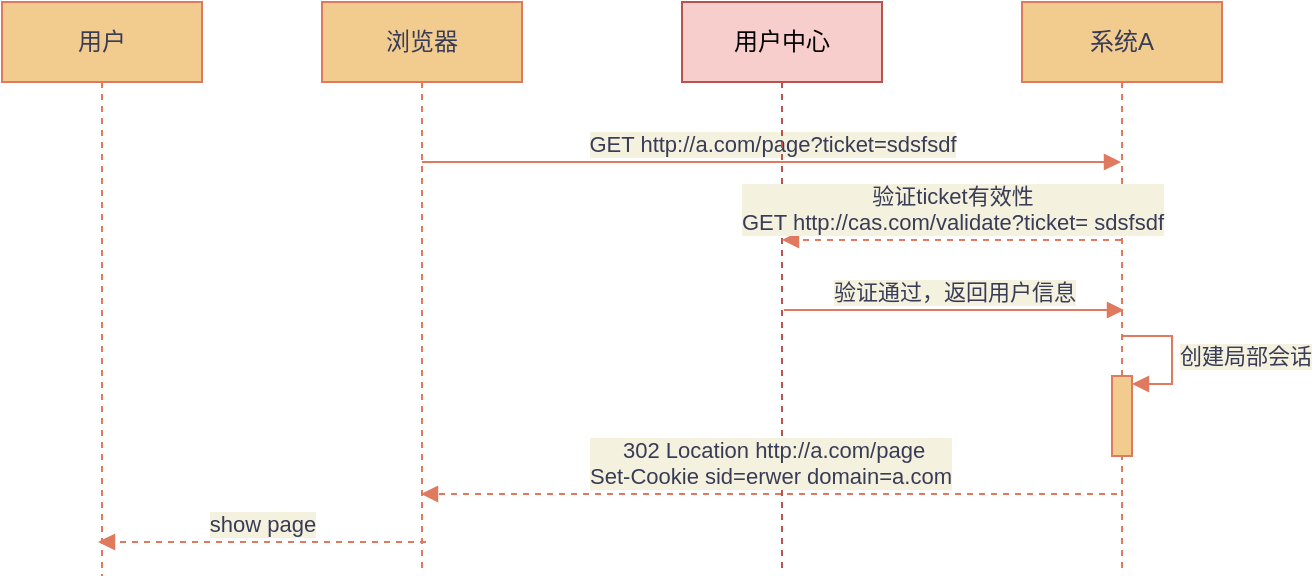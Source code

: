 <mxfile version="13.6.2" type="github">
  <diagram id="9yGuTlsZ8Y7SOnh658ti" name="第 1 页">
    <mxGraphModel dx="1398" dy="497" grid="0" gridSize="10" guides="1" tooltips="1" connect="1" arrows="1" fold="1" page="0" pageScale="1" pageWidth="827" pageHeight="1169" background="none" math="0" shadow="0">
      <root>
        <mxCell id="0" />
        <mxCell id="1" parent="0" />
        <mxCell id="cOHTzzDG18c5NZVRI5Rh-1" value="用户" style="shape=umlLifeline;perimeter=lifelinePerimeter;whiteSpace=wrap;html=1;container=1;collapsible=0;recursiveResize=0;outlineConnect=0;fillColor=#F2CC8F;strokeColor=#E07A5F;fontColor=#393C56;" parent="1" vertex="1">
          <mxGeometry x="78" y="113" width="100" height="287" as="geometry" />
        </mxCell>
        <mxCell id="cOHTzzDG18c5NZVRI5Rh-5" value="浏览器" style="shape=umlLifeline;perimeter=lifelinePerimeter;whiteSpace=wrap;html=1;container=1;collapsible=0;recursiveResize=0;outlineConnect=0;fillColor=#F2CC8F;strokeColor=#E07A5F;fontColor=#393C56;" parent="1" vertex="1">
          <mxGeometry x="238" y="113" width="100" height="284" as="geometry" />
        </mxCell>
        <mxCell id="cOHTzzDG18c5NZVRI5Rh-11" value="GET http://a.com/page?ticket=sdsfsdf" style="html=1;verticalAlign=bottom;endArrow=block;strokeColor=#E07A5F;fontColor=#393C56;labelBackgroundColor=#F4F1DE;" parent="cOHTzzDG18c5NZVRI5Rh-5" target="cOHTzzDG18c5NZVRI5Rh-7" edge="1">
          <mxGeometry width="80" relative="1" as="geometry">
            <mxPoint x="50" y="80" as="sourcePoint" />
            <mxPoint x="130" y="80" as="targetPoint" />
          </mxGeometry>
        </mxCell>
        <mxCell id="cOHTzzDG18c5NZVRI5Rh-6" value="用户中心" style="shape=umlLifeline;perimeter=lifelinePerimeter;whiteSpace=wrap;html=1;container=1;collapsible=0;recursiveResize=0;outlineConnect=0;fillColor=#f8cecc;strokeColor=#b85450;" parent="1" vertex="1">
          <mxGeometry x="418" y="113" width="100" height="285" as="geometry" />
        </mxCell>
        <mxCell id="cOHTzzDG18c5NZVRI5Rh-7" value="系统A" style="shape=umlLifeline;perimeter=lifelinePerimeter;whiteSpace=wrap;html=1;container=1;collapsible=0;recursiveResize=0;outlineConnect=0;fillColor=#F2CC8F;strokeColor=#E07A5F;fontColor=#393C56;" parent="1" vertex="1">
          <mxGeometry x="588" y="113" width="100" height="286" as="geometry" />
        </mxCell>
        <mxCell id="cOHTzzDG18c5NZVRI5Rh-18" value="创建局部会话" style="edgeStyle=orthogonalEdgeStyle;html=1;align=left;spacingLeft=2;endArrow=block;rounded=0;entryX=1;entryY=0;strokeColor=#E07A5F;fontColor=#393C56;labelBackgroundColor=#F4F1DE;" parent="cOHTzzDG18c5NZVRI5Rh-7" edge="1">
          <mxGeometry relative="1" as="geometry">
            <mxPoint x="50" y="167" as="sourcePoint" />
            <Array as="points">
              <mxPoint x="75" y="167" />
            </Array>
            <mxPoint x="55" y="191" as="targetPoint" />
          </mxGeometry>
        </mxCell>
        <mxCell id="cOHTzzDG18c5NZVRI5Rh-17" value="" style="html=1;points=[];perimeter=orthogonalPerimeter;fillColor=#F2CC8F;strokeColor=#E07A5F;fontColor=#393C56;" parent="cOHTzzDG18c5NZVRI5Rh-7" vertex="1">
          <mxGeometry x="45" y="187" width="10" height="40" as="geometry" />
        </mxCell>
        <mxCell id="cOHTzzDG18c5NZVRI5Rh-15" value="验证ticket有效性&lt;br&gt;GET http://cas.com/validate?ticket=&amp;nbsp;sdsfsdf" style="html=1;verticalAlign=bottom;endArrow=block;strokeColor=#E07A5F;fontColor=#393C56;dashed=1;labelBackgroundColor=#F4F1DE;" parent="1" edge="1">
          <mxGeometry width="80" relative="1" as="geometry">
            <mxPoint x="637.5" y="232" as="sourcePoint" />
            <mxPoint x="468" y="232" as="targetPoint" />
          </mxGeometry>
        </mxCell>
        <mxCell id="cOHTzzDG18c5NZVRI5Rh-16" value="验证通过，返回用户信息" style="html=1;verticalAlign=bottom;endArrow=block;strokeColor=#E07A5F;fontColor=#393C56;labelBackgroundColor=#F4F1DE;" parent="1" edge="1">
          <mxGeometry width="80" relative="1" as="geometry">
            <mxPoint x="469" y="267" as="sourcePoint" />
            <mxPoint x="639" y="267" as="targetPoint" />
          </mxGeometry>
        </mxCell>
        <mxCell id="tDoBP8PQl3Mzpf3dStTA-1" value="&amp;nbsp;302 Location http://a.com/page&lt;br&gt;Set-Cookie sid=erwer domain=a.com" style="html=1;verticalAlign=bottom;endArrow=block;strokeColor=#E07A5F;fontColor=#393C56;dashed=1;labelBackgroundColor=#F4F1DE;" edge="1" parent="1">
          <mxGeometry width="80" relative="1" as="geometry">
            <mxPoint x="635.5" y="359" as="sourcePoint" />
            <mxPoint x="287.5" y="359" as="targetPoint" />
          </mxGeometry>
        </mxCell>
        <mxCell id="tDoBP8PQl3Mzpf3dStTA-2" value="show page" style="html=1;verticalAlign=bottom;endArrow=block;strokeColor=#E07A5F;fontColor=#393C56;dashed=1;labelBackgroundColor=#F4F1DE;" edge="1" parent="1">
          <mxGeometry width="80" relative="1" as="geometry">
            <mxPoint x="290" y="383" as="sourcePoint" />
            <mxPoint x="126" y="383" as="targetPoint" />
          </mxGeometry>
        </mxCell>
      </root>
    </mxGraphModel>
  </diagram>
</mxfile>
